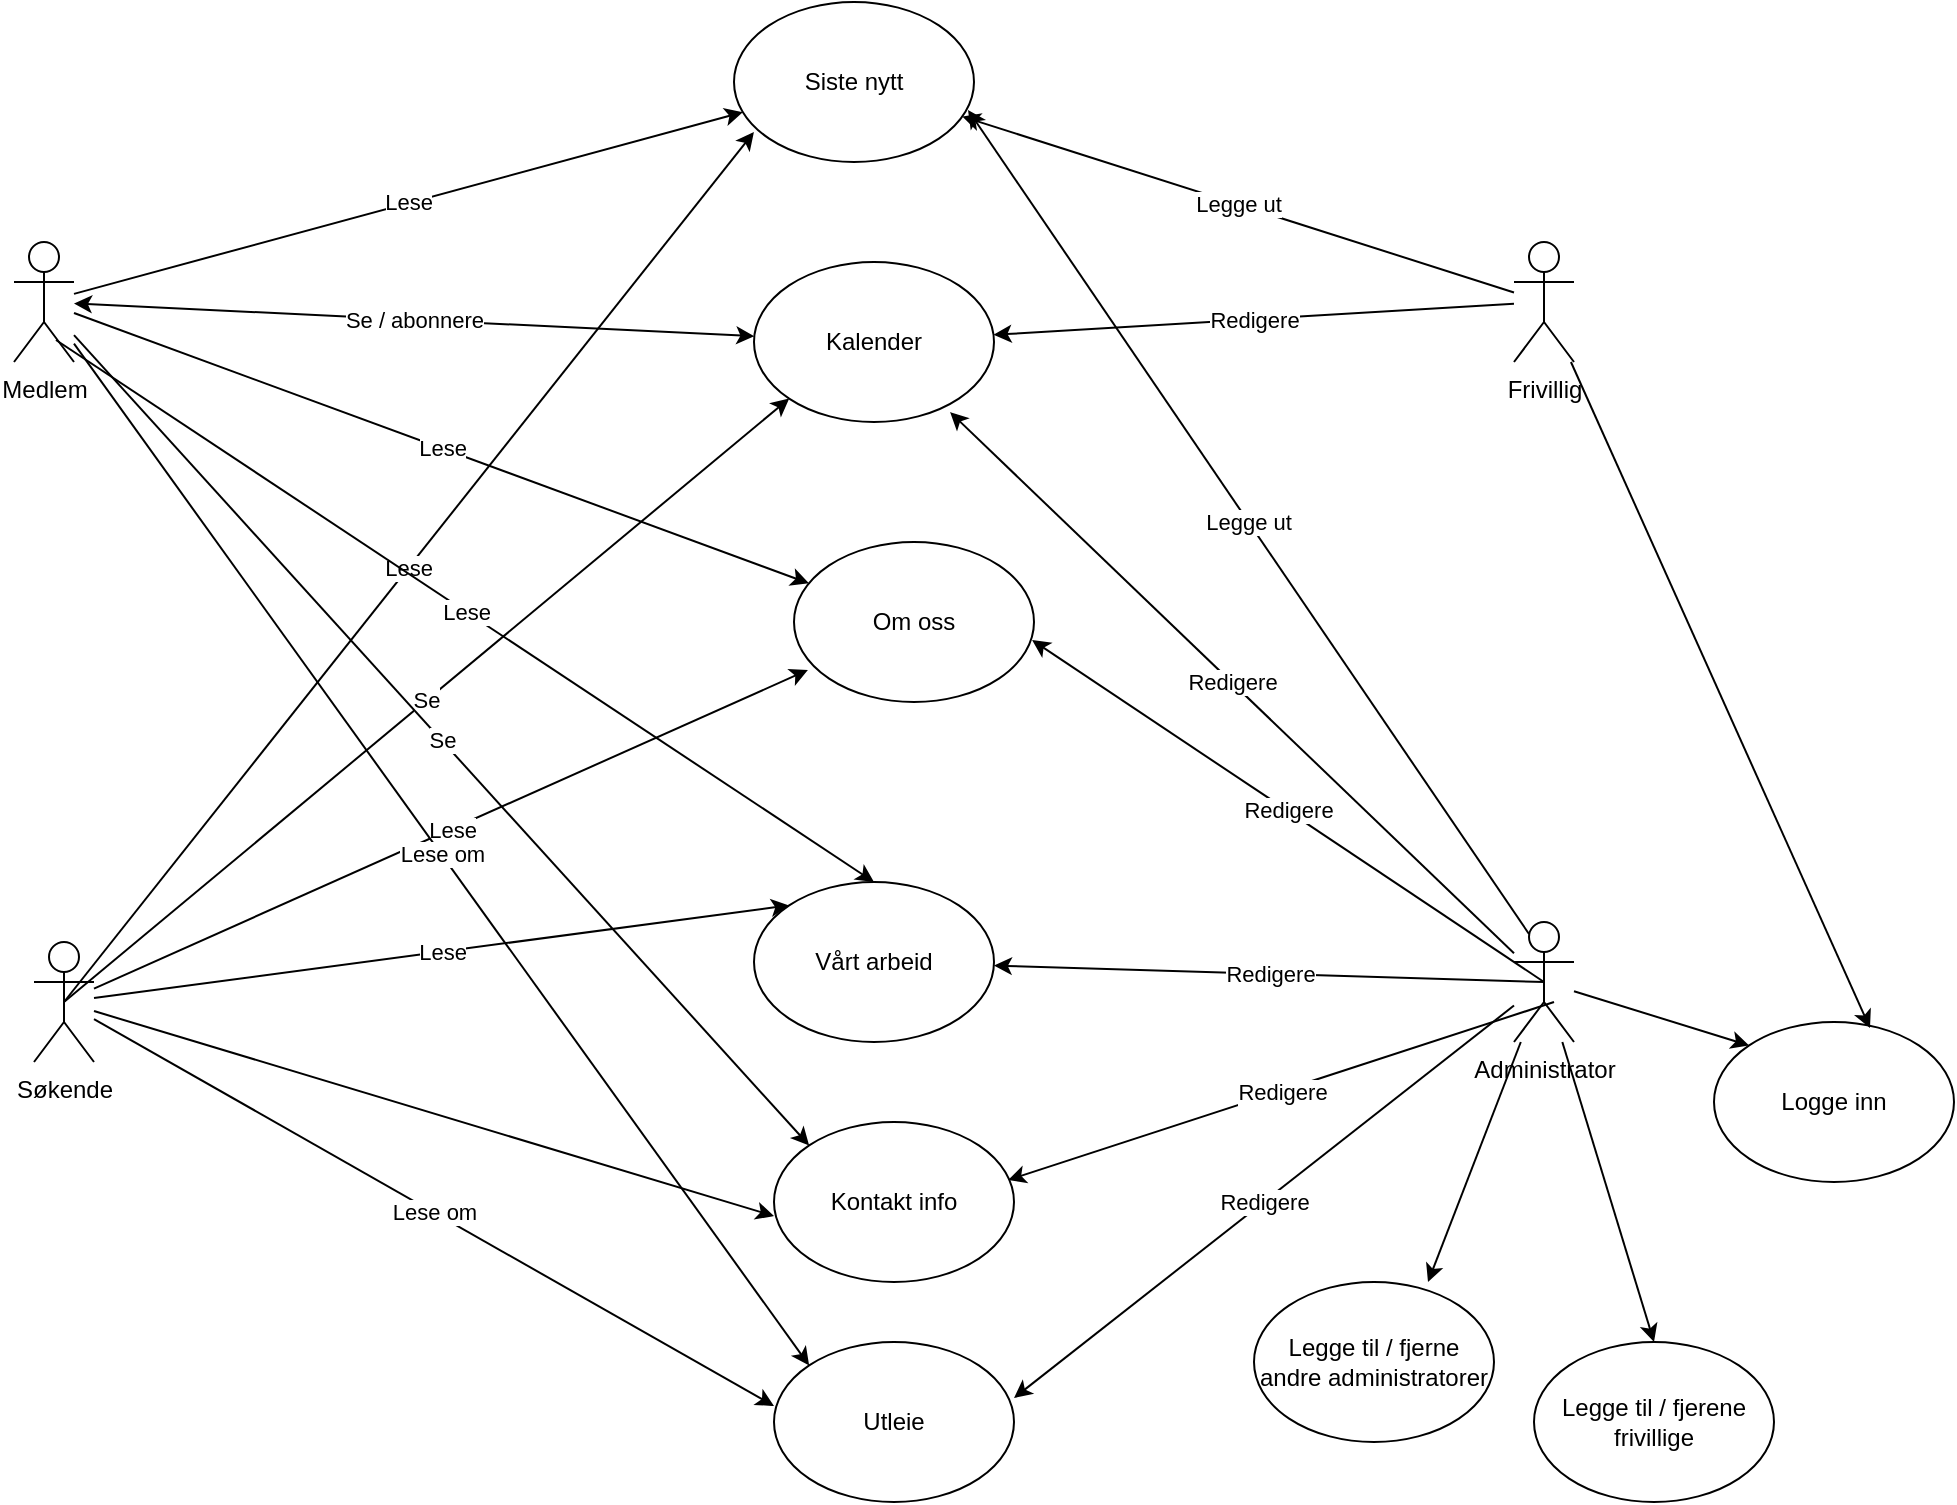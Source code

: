 <mxfile version="14.6.13" type="github">
  <diagram id="K3MPsnKXCPBBOhKjyE_E" name="Page-1">
    <mxGraphModel dx="1422" dy="751" grid="1" gridSize="10" guides="1" tooltips="1" connect="1" arrows="1" fold="1" page="1" pageScale="1" pageWidth="1100" pageHeight="850" math="0" shadow="0">
      <root>
        <mxCell id="0" />
        <mxCell id="1" parent="0" />
        <mxCell id="zprhe3EmomJMRAkyWW9E-1" value="Medlem" style="shape=umlActor;verticalLabelPosition=bottom;verticalAlign=top;html=1;" parent="1" vertex="1">
          <mxGeometry x="110" y="140" width="30" height="60" as="geometry" />
        </mxCell>
        <mxCell id="zprhe3EmomJMRAkyWW9E-3" value="&lt;div&gt;Frivillig&lt;/div&gt;" style="shape=umlActor;verticalLabelPosition=bottom;verticalAlign=top;html=1;outlineConnect=0;" parent="1" vertex="1">
          <mxGeometry x="860" y="140" width="30" height="60" as="geometry" />
        </mxCell>
        <mxCell id="zprhe3EmomJMRAkyWW9E-4" value="&lt;div&gt;Administrator&lt;/div&gt;" style="shape=umlActor;verticalLabelPosition=bottom;verticalAlign=top;html=1;outlineConnect=0;" parent="1" vertex="1">
          <mxGeometry x="860" y="480" width="30" height="60" as="geometry" />
        </mxCell>
        <mxCell id="zprhe3EmomJMRAkyWW9E-5" value="&lt;div&gt;Søkende&lt;/div&gt;&lt;div&gt;&lt;br&gt;&lt;/div&gt;" style="shape=umlActor;verticalLabelPosition=bottom;verticalAlign=top;html=1;outlineConnect=0;" parent="1" vertex="1">
          <mxGeometry x="120" y="490" width="30" height="60" as="geometry" />
        </mxCell>
        <mxCell id="zprhe3EmomJMRAkyWW9E-10" value="Siste nytt" style="ellipse;whiteSpace=wrap;html=1;" parent="1" vertex="1">
          <mxGeometry x="470" y="20" width="120" height="80" as="geometry" />
        </mxCell>
        <mxCell id="zprhe3EmomJMRAkyWW9E-11" value="Kalender" style="ellipse;whiteSpace=wrap;html=1;" parent="1" vertex="1">
          <mxGeometry x="480" y="150" width="120" height="80" as="geometry" />
        </mxCell>
        <mxCell id="zprhe3EmomJMRAkyWW9E-14" value="Lese" style="endArrow=classic;html=1;" parent="1" source="zprhe3EmomJMRAkyWW9E-1" target="zprhe3EmomJMRAkyWW9E-10" edge="1">
          <mxGeometry width="50" height="50" relative="1" as="geometry">
            <mxPoint x="520" y="460" as="sourcePoint" />
            <mxPoint x="570" y="410" as="targetPoint" />
          </mxGeometry>
        </mxCell>
        <mxCell id="zprhe3EmomJMRAkyWW9E-17" value="Lese" style="endArrow=classic;html=1;exitX=0.5;exitY=0.5;exitDx=0;exitDy=0;exitPerimeter=0;entryX=0.083;entryY=0.813;entryDx=0;entryDy=0;entryPerimeter=0;" parent="1" source="zprhe3EmomJMRAkyWW9E-5" target="zprhe3EmomJMRAkyWW9E-10" edge="1">
          <mxGeometry width="50" height="50" relative="1" as="geometry">
            <mxPoint x="520" y="460" as="sourcePoint" />
            <mxPoint x="570" y="410" as="targetPoint" />
          </mxGeometry>
        </mxCell>
        <mxCell id="zprhe3EmomJMRAkyWW9E-18" value="Se" style="endArrow=classic;html=1;exitX=0.5;exitY=0.5;exitDx=0;exitDy=0;exitPerimeter=0;entryX=0;entryY=1;entryDx=0;entryDy=0;" parent="1" source="zprhe3EmomJMRAkyWW9E-5" target="zprhe3EmomJMRAkyWW9E-11" edge="1">
          <mxGeometry width="50" height="50" relative="1" as="geometry">
            <mxPoint x="520" y="460" as="sourcePoint" />
            <mxPoint x="570" y="410" as="targetPoint" />
          </mxGeometry>
        </mxCell>
        <mxCell id="zprhe3EmomJMRAkyWW9E-19" value="Legge ut" style="endArrow=classic;html=1;" parent="1" source="zprhe3EmomJMRAkyWW9E-3" target="zprhe3EmomJMRAkyWW9E-10" edge="1">
          <mxGeometry width="50" height="50" relative="1" as="geometry">
            <mxPoint x="520" y="460" as="sourcePoint" />
            <mxPoint x="570" y="410" as="targetPoint" />
          </mxGeometry>
        </mxCell>
        <mxCell id="zprhe3EmomJMRAkyWW9E-20" value="Legge ut" style="endArrow=classic;html=1;entryX=0.975;entryY=0.675;entryDx=0;entryDy=0;entryPerimeter=0;exitX=0.25;exitY=0.1;exitDx=0;exitDy=0;exitPerimeter=0;" parent="1" target="zprhe3EmomJMRAkyWW9E-10" edge="1" source="zprhe3EmomJMRAkyWW9E-4">
          <mxGeometry width="50" height="50" relative="1" as="geometry">
            <mxPoint x="860" y="480" as="sourcePoint" />
            <mxPoint x="570" y="410" as="targetPoint" />
          </mxGeometry>
        </mxCell>
        <mxCell id="zprhe3EmomJMRAkyWW9E-21" value="Se / abonnere" style="endArrow=classic;startArrow=classic;html=1;" parent="1" source="zprhe3EmomJMRAkyWW9E-1" target="zprhe3EmomJMRAkyWW9E-11" edge="1">
          <mxGeometry width="50" height="50" relative="1" as="geometry">
            <mxPoint x="520" y="460" as="sourcePoint" />
            <mxPoint x="570" y="410" as="targetPoint" />
          </mxGeometry>
        </mxCell>
        <mxCell id="zprhe3EmomJMRAkyWW9E-22" value="Om oss" style="ellipse;whiteSpace=wrap;html=1;" parent="1" vertex="1">
          <mxGeometry x="500" y="290" width="120" height="80" as="geometry" />
        </mxCell>
        <mxCell id="zprhe3EmomJMRAkyWW9E-23" value="Lese" style="endArrow=classic;html=1;" parent="1" source="zprhe3EmomJMRAkyWW9E-1" target="zprhe3EmomJMRAkyWW9E-22" edge="1">
          <mxGeometry width="50" height="50" relative="1" as="geometry">
            <mxPoint x="520" y="460" as="sourcePoint" />
            <mxPoint x="500" y="410" as="targetPoint" />
          </mxGeometry>
        </mxCell>
        <mxCell id="zprhe3EmomJMRAkyWW9E-24" value="Lese" style="endArrow=classic;html=1;entryX=0.058;entryY=0.8;entryDx=0;entryDy=0;entryPerimeter=0;" parent="1" source="zprhe3EmomJMRAkyWW9E-5" target="zprhe3EmomJMRAkyWW9E-22" edge="1">
          <mxGeometry width="50" height="50" relative="1" as="geometry">
            <mxPoint x="520" y="460" as="sourcePoint" />
            <mxPoint x="570" y="410" as="targetPoint" />
          </mxGeometry>
        </mxCell>
        <mxCell id="zprhe3EmomJMRAkyWW9E-25" value="Redigere" style="endArrow=classic;html=1;" parent="1" source="zprhe3EmomJMRAkyWW9E-3" target="zprhe3EmomJMRAkyWW9E-11" edge="1">
          <mxGeometry width="50" height="50" relative="1" as="geometry">
            <mxPoint x="520" y="460" as="sourcePoint" />
            <mxPoint x="580" y="350" as="targetPoint" />
          </mxGeometry>
        </mxCell>
        <mxCell id="zprhe3EmomJMRAkyWW9E-26" value="Redigere" style="endArrow=classic;html=1;entryX=0.817;entryY=0.938;entryDx=0;entryDy=0;entryPerimeter=0;" parent="1" source="zprhe3EmomJMRAkyWW9E-4" target="zprhe3EmomJMRAkyWW9E-11" edge="1">
          <mxGeometry width="50" height="50" relative="1" as="geometry">
            <mxPoint x="520" y="460" as="sourcePoint" />
            <mxPoint x="570" y="410" as="targetPoint" />
          </mxGeometry>
        </mxCell>
        <mxCell id="zprhe3EmomJMRAkyWW9E-27" value="Logge inn" style="ellipse;whiteSpace=wrap;html=1;" parent="1" vertex="1">
          <mxGeometry x="960" y="530" width="120" height="80" as="geometry" />
        </mxCell>
        <mxCell id="zprhe3EmomJMRAkyWW9E-28" value="" style="endArrow=classic;html=1;entryX=0.65;entryY=0.038;entryDx=0;entryDy=0;entryPerimeter=0;" parent="1" source="zprhe3EmomJMRAkyWW9E-3" target="zprhe3EmomJMRAkyWW9E-27" edge="1">
          <mxGeometry width="50" height="50" relative="1" as="geometry">
            <mxPoint x="520" y="460" as="sourcePoint" />
            <mxPoint x="570" y="410" as="targetPoint" />
          </mxGeometry>
        </mxCell>
        <mxCell id="zprhe3EmomJMRAkyWW9E-29" value="&lt;div&gt;&lt;br&gt;&lt;/div&gt;&lt;div&gt;&lt;br&gt;&lt;/div&gt;" style="endArrow=classic;html=1;entryX=0;entryY=0;entryDx=0;entryDy=0;" parent="1" source="zprhe3EmomJMRAkyWW9E-4" target="zprhe3EmomJMRAkyWW9E-27" edge="1">
          <mxGeometry width="50" height="50" relative="1" as="geometry">
            <mxPoint x="520" y="460" as="sourcePoint" />
            <mxPoint x="570" y="410" as="targetPoint" />
          </mxGeometry>
        </mxCell>
        <mxCell id="zprhe3EmomJMRAkyWW9E-30" value="Legge til / fjerene frivillige" style="ellipse;whiteSpace=wrap;html=1;" parent="1" vertex="1">
          <mxGeometry x="870" y="690" width="120" height="80" as="geometry" />
        </mxCell>
        <mxCell id="zprhe3EmomJMRAkyWW9E-31" value="" style="endArrow=classic;html=1;entryX=0.5;entryY=0;entryDx=0;entryDy=0;" parent="1" source="zprhe3EmomJMRAkyWW9E-4" target="zprhe3EmomJMRAkyWW9E-30" edge="1">
          <mxGeometry width="50" height="50" relative="1" as="geometry">
            <mxPoint x="520" y="580" as="sourcePoint" />
            <mxPoint x="570" y="530" as="targetPoint" />
          </mxGeometry>
        </mxCell>
        <mxCell id="zprhe3EmomJMRAkyWW9E-32" value="Kontakt info" style="ellipse;whiteSpace=wrap;html=1;" parent="1" vertex="1">
          <mxGeometry x="490" y="580" width="120" height="80" as="geometry" />
        </mxCell>
        <mxCell id="zprhe3EmomJMRAkyWW9E-33" value="Se" style="endArrow=classic;html=1;entryX=0;entryY=0;entryDx=0;entryDy=0;" parent="1" source="zprhe3EmomJMRAkyWW9E-1" target="zprhe3EmomJMRAkyWW9E-32" edge="1">
          <mxGeometry width="50" height="50" relative="1" as="geometry">
            <mxPoint x="520" y="580" as="sourcePoint" />
            <mxPoint x="570" y="530" as="targetPoint" />
          </mxGeometry>
        </mxCell>
        <mxCell id="zprhe3EmomJMRAkyWW9E-34" value="" style="endArrow=classic;html=1;entryX=0;entryY=0.588;entryDx=0;entryDy=0;entryPerimeter=0;" parent="1" source="zprhe3EmomJMRAkyWW9E-5" target="zprhe3EmomJMRAkyWW9E-32" edge="1">
          <mxGeometry width="50" height="50" relative="1" as="geometry">
            <mxPoint x="520" y="580" as="sourcePoint" />
            <mxPoint x="570" y="530" as="targetPoint" />
          </mxGeometry>
        </mxCell>
        <mxCell id="zprhe3EmomJMRAkyWW9E-35" value="Redigere" style="endArrow=classic;html=1;exitX=0.667;exitY=0.667;exitDx=0;exitDy=0;exitPerimeter=0;entryX=0.975;entryY=0.363;entryDx=0;entryDy=0;entryPerimeter=0;" parent="1" source="zprhe3EmomJMRAkyWW9E-4" target="zprhe3EmomJMRAkyWW9E-32" edge="1">
          <mxGeometry width="50" height="50" relative="1" as="geometry">
            <mxPoint x="520" y="580" as="sourcePoint" />
            <mxPoint x="570" y="530" as="targetPoint" />
          </mxGeometry>
        </mxCell>
        <mxCell id="zprhe3EmomJMRAkyWW9E-36" value="Redigere" style="endArrow=classic;html=1;exitX=0.5;exitY=0.5;exitDx=0;exitDy=0;exitPerimeter=0;entryX=0.992;entryY=0.613;entryDx=0;entryDy=0;entryPerimeter=0;" parent="1" source="zprhe3EmomJMRAkyWW9E-4" target="zprhe3EmomJMRAkyWW9E-22" edge="1">
          <mxGeometry width="50" height="50" relative="1" as="geometry">
            <mxPoint x="520" y="580" as="sourcePoint" />
            <mxPoint x="570" y="530" as="targetPoint" />
          </mxGeometry>
        </mxCell>
        <mxCell id="1y4Z22NVoQJXuxaL5ozE-3" value="Vårt arbeid" style="ellipse;whiteSpace=wrap;html=1;" vertex="1" parent="1">
          <mxGeometry x="480" y="460" width="120" height="80" as="geometry" />
        </mxCell>
        <mxCell id="1y4Z22NVoQJXuxaL5ozE-4" value="Lese" style="endArrow=classic;html=1;exitX=0.7;exitY=0.817;exitDx=0;exitDy=0;exitPerimeter=0;entryX=0.5;entryY=0;entryDx=0;entryDy=0;" edge="1" parent="1" source="zprhe3EmomJMRAkyWW9E-1" target="1y4Z22NVoQJXuxaL5ozE-3">
          <mxGeometry width="50" height="50" relative="1" as="geometry">
            <mxPoint x="520" y="490" as="sourcePoint" />
            <mxPoint x="570" y="440" as="targetPoint" />
          </mxGeometry>
        </mxCell>
        <mxCell id="1y4Z22NVoQJXuxaL5ozE-5" value="Lese" style="endArrow=classic;html=1;entryX=0;entryY=0;entryDx=0;entryDy=0;" edge="1" parent="1" source="zprhe3EmomJMRAkyWW9E-5" target="1y4Z22NVoQJXuxaL5ozE-3">
          <mxGeometry width="50" height="50" relative="1" as="geometry">
            <mxPoint x="520" y="490" as="sourcePoint" />
            <mxPoint x="570" y="440" as="targetPoint" />
          </mxGeometry>
        </mxCell>
        <mxCell id="1y4Z22NVoQJXuxaL5ozE-6" value="Redigere" style="endArrow=classic;html=1;exitX=0.5;exitY=0.5;exitDx=0;exitDy=0;exitPerimeter=0;" edge="1" parent="1" source="zprhe3EmomJMRAkyWW9E-4" target="1y4Z22NVoQJXuxaL5ozE-3">
          <mxGeometry width="50" height="50" relative="1" as="geometry">
            <mxPoint x="520" y="490" as="sourcePoint" />
            <mxPoint x="570" y="440" as="targetPoint" />
          </mxGeometry>
        </mxCell>
        <mxCell id="1y4Z22NVoQJXuxaL5ozE-8" value="&lt;div&gt;Utleie&lt;/div&gt;" style="ellipse;whiteSpace=wrap;html=1;strokeColor=#000000;" vertex="1" parent="1">
          <mxGeometry x="490" y="690" width="120" height="80" as="geometry" />
        </mxCell>
        <mxCell id="1y4Z22NVoQJXuxaL5ozE-9" value="Lese om " style="endArrow=classic;html=1;entryX=0;entryY=0;entryDx=0;entryDy=0;" edge="1" parent="1" source="zprhe3EmomJMRAkyWW9E-1" target="1y4Z22NVoQJXuxaL5ozE-8">
          <mxGeometry width="50" height="50" relative="1" as="geometry">
            <mxPoint x="520" y="490" as="sourcePoint" />
            <mxPoint x="570" y="440" as="targetPoint" />
          </mxGeometry>
        </mxCell>
        <mxCell id="1y4Z22NVoQJXuxaL5ozE-10" value="&lt;div&gt;Lese om &lt;br&gt;&lt;/div&gt;" style="endArrow=classic;html=1;entryX=0;entryY=0.4;entryDx=0;entryDy=0;entryPerimeter=0;" edge="1" parent="1" source="zprhe3EmomJMRAkyWW9E-5" target="1y4Z22NVoQJXuxaL5ozE-8">
          <mxGeometry width="50" height="50" relative="1" as="geometry">
            <mxPoint x="520" y="490" as="sourcePoint" />
            <mxPoint x="570" y="440" as="targetPoint" />
          </mxGeometry>
        </mxCell>
        <mxCell id="1y4Z22NVoQJXuxaL5ozE-11" value="Redigere" style="endArrow=classic;html=1;entryX=1;entryY=0.35;entryDx=0;entryDy=0;entryPerimeter=0;" edge="1" parent="1" source="zprhe3EmomJMRAkyWW9E-4" target="1y4Z22NVoQJXuxaL5ozE-8">
          <mxGeometry width="50" height="50" relative="1" as="geometry">
            <mxPoint x="520" y="520" as="sourcePoint" />
            <mxPoint x="570" y="470" as="targetPoint" />
          </mxGeometry>
        </mxCell>
        <mxCell id="1y4Z22NVoQJXuxaL5ozE-12" value="Legge til / fjerne andre administratorer" style="ellipse;whiteSpace=wrap;html=1;strokeColor=#000000;" vertex="1" parent="1">
          <mxGeometry x="730" y="660" width="120" height="80" as="geometry" />
        </mxCell>
        <mxCell id="1y4Z22NVoQJXuxaL5ozE-13" value="" style="endArrow=classic;html=1;entryX=0.725;entryY=0;entryDx=0;entryDy=0;entryPerimeter=0;" edge="1" parent="1" source="zprhe3EmomJMRAkyWW9E-4" target="1y4Z22NVoQJXuxaL5ozE-12">
          <mxGeometry width="50" height="50" relative="1" as="geometry">
            <mxPoint x="520" y="430" as="sourcePoint" />
            <mxPoint x="570" y="380" as="targetPoint" />
          </mxGeometry>
        </mxCell>
      </root>
    </mxGraphModel>
  </diagram>
</mxfile>
